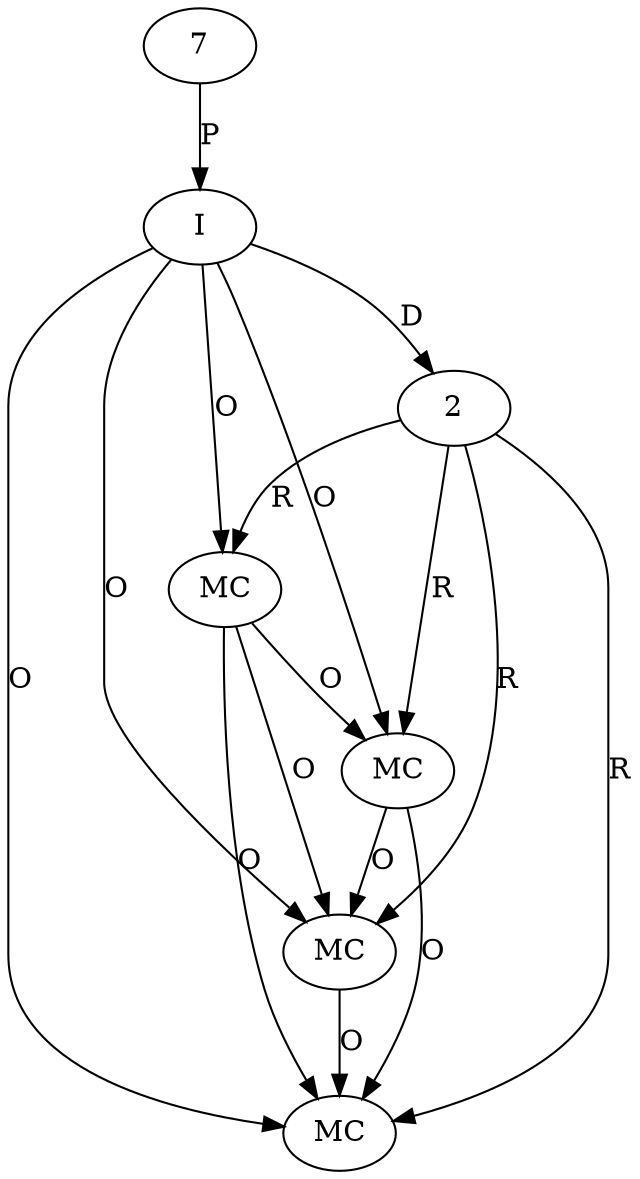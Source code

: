 digraph "AUG" {

  1 [ label="MC" s="toString()" t="CharRange" l="102" ];
  2 [ t="CharRange" n="rangea" ];
  3 [ label="MC" s="isNegated()" t="CharRange" l="101" ];
  4 [ label="MC" s="getStart()" t="CharRange" l="99" ];
  5 [ label="MC" s="getEnd()" t="CharRange" l="100" ];
  6 [ label="I" t="CharRange" l="98" ];
  7 [ t="char" v="'a'" ];
  3 -> 1 [ label="O" ];
  2 -> 1 [ label="R" ];
  6 -> 1 [ label="O" ];
  5 -> 1 [ label="O" ];
  4 -> 1 [ label="O" ];
  6 -> 2 [ label="D" ];
  6 -> 3 [ label="O" ];
  4 -> 3 [ label="O" ];
  5 -> 3 [ label="O" ];
  2 -> 3 [ label="R" ];
  2 -> 4 [ label="R" ];
  6 -> 4 [ label="O" ];
  6 -> 5 [ label="O" ];
  4 -> 5 [ label="O" ];
  2 -> 5 [ label="R" ];
  7 -> 6 [ label="P" ];
}
